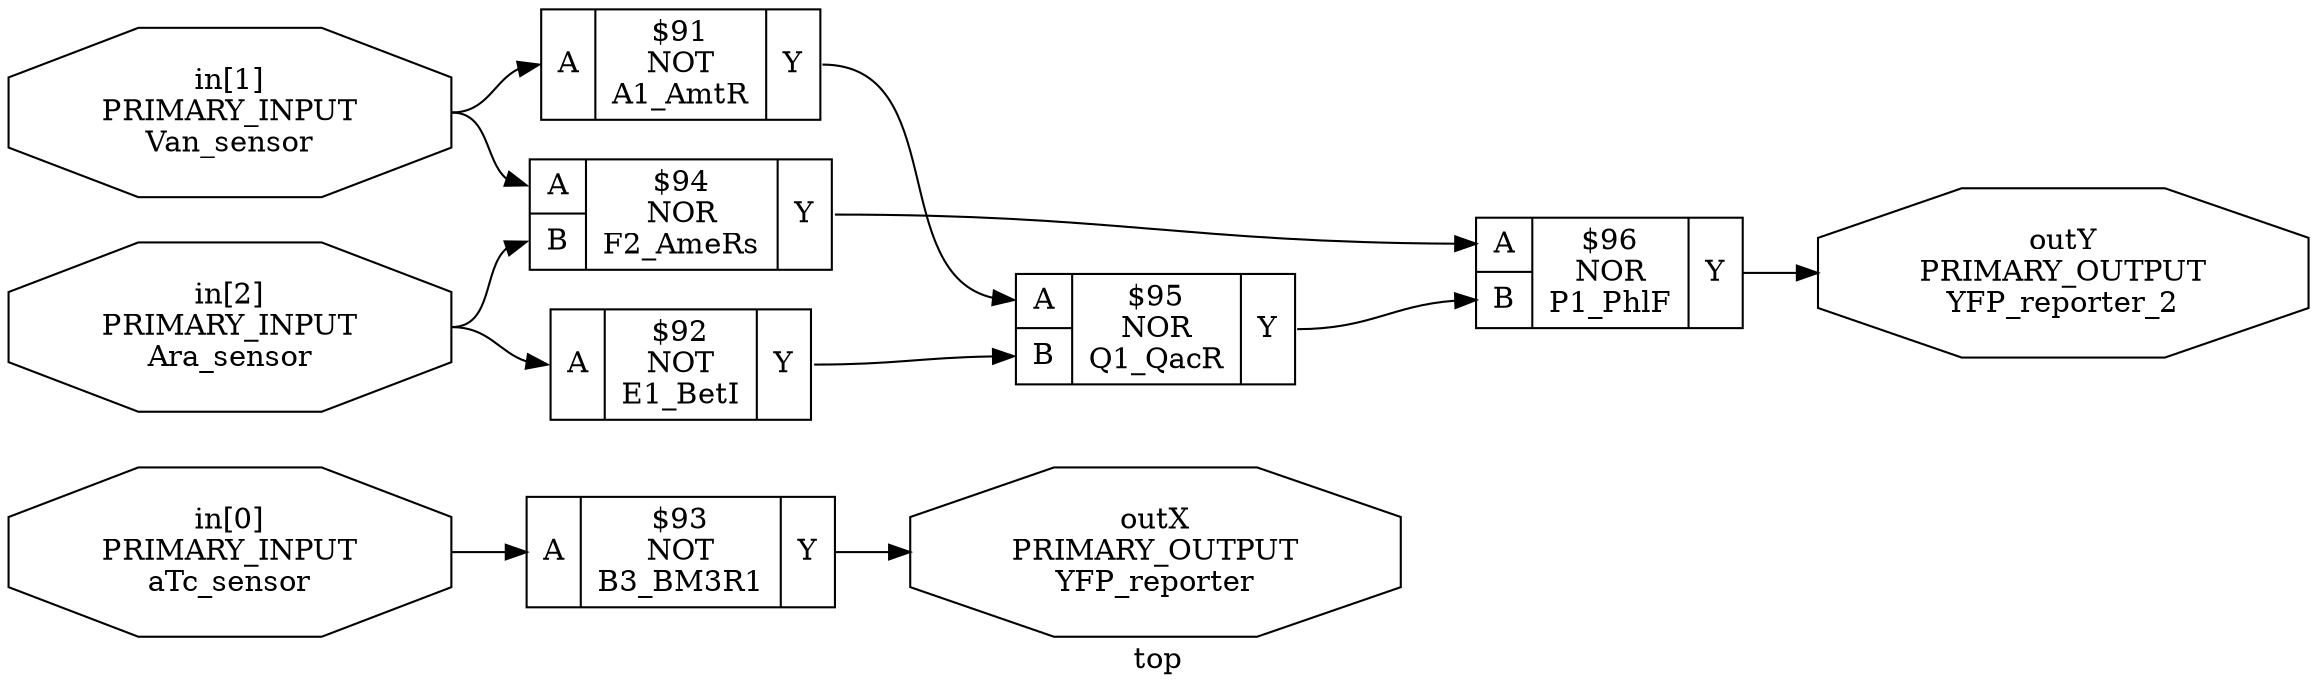 digraph "top" {
label="top";
rankdir="LR";
remincross=true;
n5 [ shape=octagon, label="in[0]\nPRIMARY_INPUT\naTc_sensor", fontcolor="black"];
n6 [ shape=octagon, label="in[1]\nPRIMARY_INPUT\nVan_sensor", fontcolor="black"];
n7 [ shape=octagon, label="in[2]\nPRIMARY_INPUT\nAra_sensor", fontcolor="black"];
n8 [ shape=octagon, label="outX\nPRIMARY_OUTPUT\nYFP_reporter", fontcolor="black"];
n9 [ shape=octagon, label="outY\nPRIMARY_OUTPUT\nYFP_reporter_2", fontcolor="black"];
c12 [ shape=record, label="{{<p10> A}|$91\nNOT\nA1_AmtR|{<p11> Y}}",  ];
c13 [ shape=record, label="{{<p10> A}|$92\nNOT\nE1_BetI|{<p11> Y}}",  ];
c14 [ shape=record, label="{{<p10> A}|$93\nNOT\nB3_BM3R1|{<p11> Y}}",  ];
c16 [ shape=record, label="{{<p10> A|<p15> B}|$94\nNOR\nF2_AmeRs|{<p11> Y}}",  ];
c17 [ shape=record, label="{{<p10> A|<p15> B}|$95\nNOR\nQ1_QacR|{<p11> Y}}",  ];
c18 [ shape=record, label="{{<p10> A|<p15> B}|$96\nNOR\nP1_PhlF|{<p11> Y}}",  ];
c17:p11:e -> c18:p15:w [color="black", fontcolor="black", label=""];
c12:p11:e -> c17:p10:w [color="black", fontcolor="black", label=""];
c13:p11:e -> c17:p15:w [color="black", fontcolor="black", label=""];
c16:p11:e -> c18:p10:w [color="black", fontcolor="black", label=""];
n5:e -> c14:p10:w [color="black", fontcolor="black", label=""];
n6:e -> c12:p10:w [color="black", fontcolor="black", label=""];
n6:e -> c16:p10:w [color="black", fontcolor="black", label=""];
n7:e -> c13:p10:w [color="black", fontcolor="black", label=""];
n7:e -> c16:p15:w [color="black", fontcolor="black", label=""];
c14:p11:e -> n8:w [color="black", fontcolor="black", label=""];
c18:p11:e -> n9:w [color="black", fontcolor="black", label=""];
}
